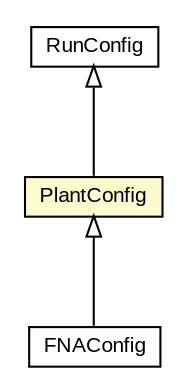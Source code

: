 #!/usr/local/bin/dot
#
# Class diagram 
# Generated by UMLGraph version R5_6-24-gf6e263 (http://www.umlgraph.org/)
#

digraph G {
	edge [fontname="arial",fontsize=10,labelfontname="arial",labelfontsize=10];
	node [fontname="arial",fontsize=10,shape=plaintext];
	nodesep=0.25;
	ranksep=0.5;
	// edu.arizona.biosemantics.semanticmarkup.config.RunConfig
	c118210 [label=<<table title="edu.arizona.biosemantics.semanticmarkup.config.RunConfig" border="0" cellborder="1" cellspacing="0" cellpadding="2" port="p" href="../RunConfig.html">
		<tr><td><table border="0" cellspacing="0" cellpadding="1">
<tr><td align="center" balign="center"> RunConfig </td></tr>
		</table></td></tr>
		</table>>, URL="../RunConfig.html", fontname="arial", fontcolor="black", fontsize=10.0];
	// edu.arizona.biosemantics.semanticmarkup.config.FNAConfig
	c118211 [label=<<table title="edu.arizona.biosemantics.semanticmarkup.config.FNAConfig" border="0" cellborder="1" cellspacing="0" cellpadding="2" port="p" href="../FNAConfig.html">
		<tr><td><table border="0" cellspacing="0" cellpadding="1">
<tr><td align="center" balign="center"> FNAConfig </td></tr>
		</table></td></tr>
		</table>>, URL="../FNAConfig.html", fontname="arial", fontcolor="black", fontsize=10.0];
	// edu.arizona.biosemantics.semanticmarkup.config.taxongroup.PlantConfig
	c118217 [label=<<table title="edu.arizona.biosemantics.semanticmarkup.config.taxongroup.PlantConfig" border="0" cellborder="1" cellspacing="0" cellpadding="2" port="p" bgcolor="lemonChiffon" href="./PlantConfig.html">
		<tr><td><table border="0" cellspacing="0" cellpadding="1">
<tr><td align="center" balign="center"> PlantConfig </td></tr>
		</table></td></tr>
		</table>>, URL="./PlantConfig.html", fontname="arial", fontcolor="black", fontsize=10.0];
	//edu.arizona.biosemantics.semanticmarkup.config.FNAConfig extends edu.arizona.biosemantics.semanticmarkup.config.taxongroup.PlantConfig
	c118217:p -> c118211:p [dir=back,arrowtail=empty];
	//edu.arizona.biosemantics.semanticmarkup.config.taxongroup.PlantConfig extends edu.arizona.biosemantics.semanticmarkup.config.RunConfig
	c118210:p -> c118217:p [dir=back,arrowtail=empty];
}

